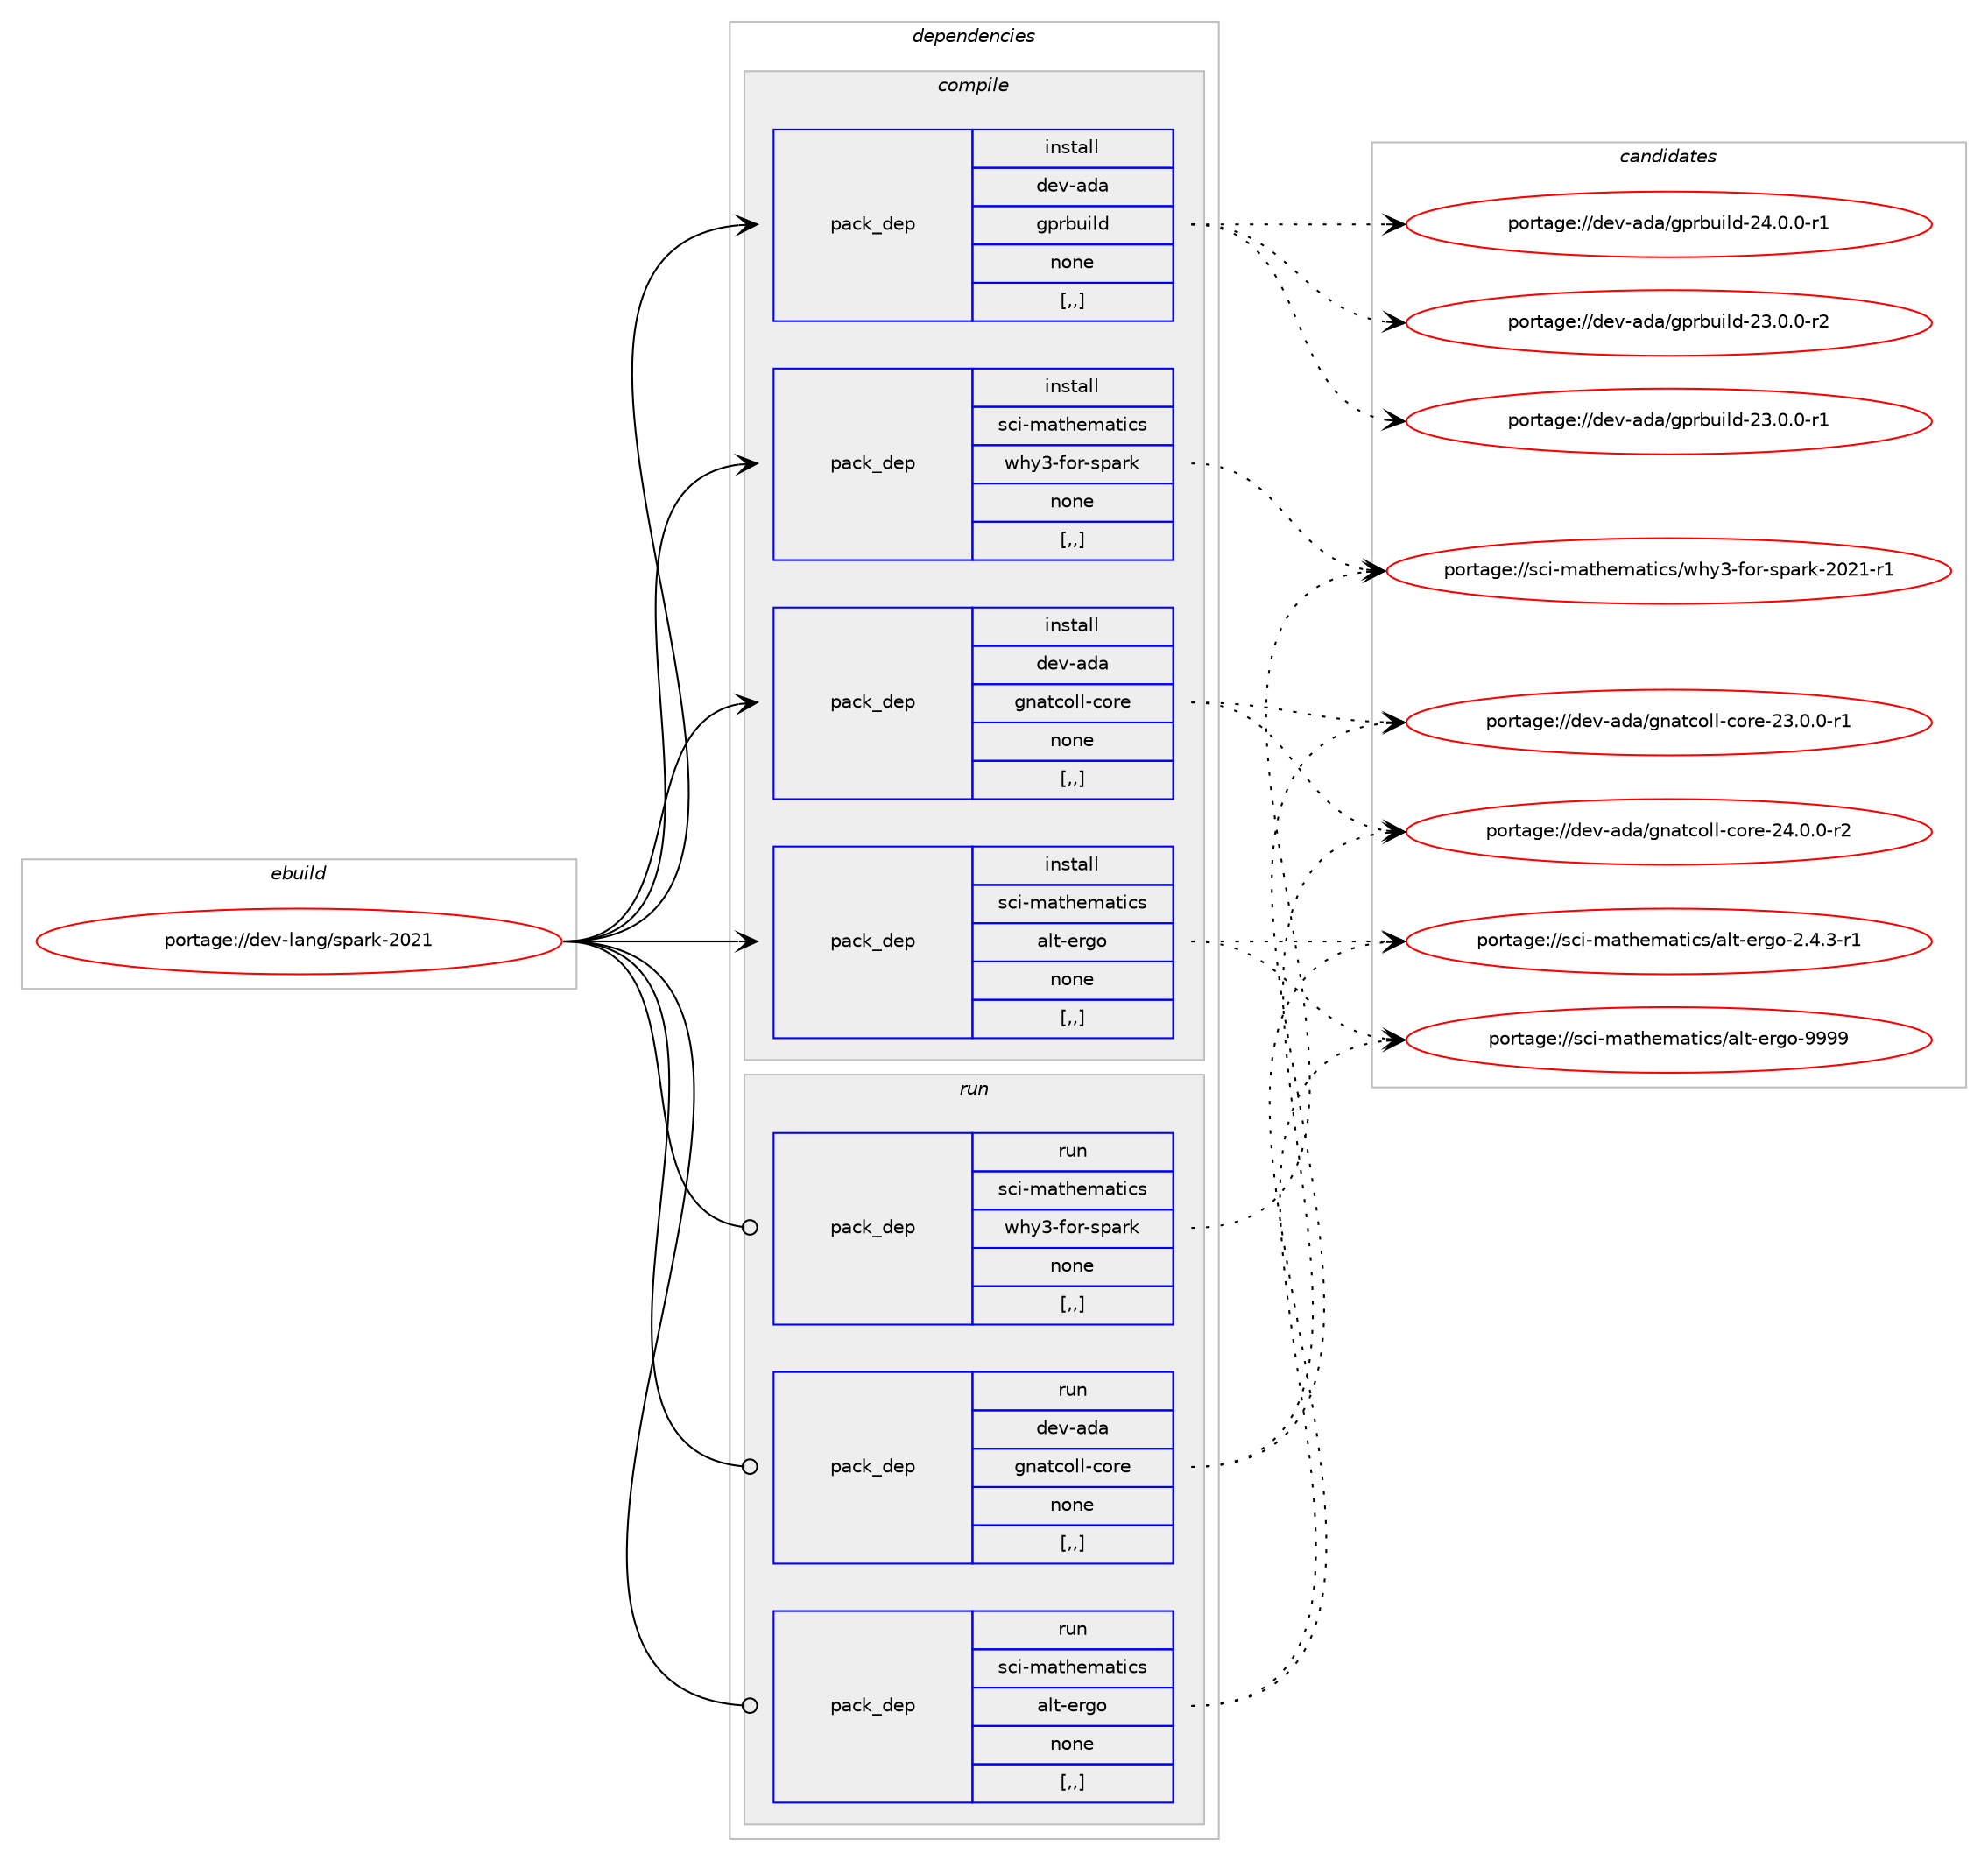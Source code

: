 digraph prolog {

# *************
# Graph options
# *************

newrank=true;
concentrate=true;
compound=true;
graph [rankdir=LR,fontname=Helvetica,fontsize=10,ranksep=1.5];#, ranksep=2.5, nodesep=0.2];
edge  [arrowhead=vee];
node  [fontname=Helvetica,fontsize=10];

# **********
# The ebuild
# **********

subgraph cluster_leftcol {
color=gray;
label=<<i>ebuild</i>>;
id [label="portage://dev-lang/spark-2021", color=red, width=4, href="../dev-lang/spark-2021.svg"];
}

# ****************
# The dependencies
# ****************

subgraph cluster_midcol {
color=gray;
label=<<i>dependencies</i>>;
subgraph cluster_compile {
fillcolor="#eeeeee";
style=filled;
label=<<i>compile</i>>;
subgraph pack78426 {
dependency105004 [label=<<TABLE BORDER="0" CELLBORDER="1" CELLSPACING="0" CELLPADDING="4" WIDTH="220"><TR><TD ROWSPAN="6" CELLPADDING="30">pack_dep</TD></TR><TR><TD WIDTH="110">install</TD></TR><TR><TD>dev-ada</TD></TR><TR><TD>gnatcoll-core</TD></TR><TR><TD>none</TD></TR><TR><TD>[,,]</TD></TR></TABLE>>, shape=none, color=blue];
}
id:e -> dependency105004:w [weight=20,style="solid",arrowhead="vee"];
subgraph pack78427 {
dependency105005 [label=<<TABLE BORDER="0" CELLBORDER="1" CELLSPACING="0" CELLPADDING="4" WIDTH="220"><TR><TD ROWSPAN="6" CELLPADDING="30">pack_dep</TD></TR><TR><TD WIDTH="110">install</TD></TR><TR><TD>dev-ada</TD></TR><TR><TD>gprbuild</TD></TR><TR><TD>none</TD></TR><TR><TD>[,,]</TD></TR></TABLE>>, shape=none, color=blue];
}
id:e -> dependency105005:w [weight=20,style="solid",arrowhead="vee"];
subgraph pack78428 {
dependency105006 [label=<<TABLE BORDER="0" CELLBORDER="1" CELLSPACING="0" CELLPADDING="4" WIDTH="220"><TR><TD ROWSPAN="6" CELLPADDING="30">pack_dep</TD></TR><TR><TD WIDTH="110">install</TD></TR><TR><TD>sci-mathematics</TD></TR><TR><TD>alt-ergo</TD></TR><TR><TD>none</TD></TR><TR><TD>[,,]</TD></TR></TABLE>>, shape=none, color=blue];
}
id:e -> dependency105006:w [weight=20,style="solid",arrowhead="vee"];
subgraph pack78429 {
dependency105007 [label=<<TABLE BORDER="0" CELLBORDER="1" CELLSPACING="0" CELLPADDING="4" WIDTH="220"><TR><TD ROWSPAN="6" CELLPADDING="30">pack_dep</TD></TR><TR><TD WIDTH="110">install</TD></TR><TR><TD>sci-mathematics</TD></TR><TR><TD>why3-for-spark</TD></TR><TR><TD>none</TD></TR><TR><TD>[,,]</TD></TR></TABLE>>, shape=none, color=blue];
}
id:e -> dependency105007:w [weight=20,style="solid",arrowhead="vee"];
}
subgraph cluster_compileandrun {
fillcolor="#eeeeee";
style=filled;
label=<<i>compile and run</i>>;
}
subgraph cluster_run {
fillcolor="#eeeeee";
style=filled;
label=<<i>run</i>>;
subgraph pack78430 {
dependency105008 [label=<<TABLE BORDER="0" CELLBORDER="1" CELLSPACING="0" CELLPADDING="4" WIDTH="220"><TR><TD ROWSPAN="6" CELLPADDING="30">pack_dep</TD></TR><TR><TD WIDTH="110">run</TD></TR><TR><TD>dev-ada</TD></TR><TR><TD>gnatcoll-core</TD></TR><TR><TD>none</TD></TR><TR><TD>[,,]</TD></TR></TABLE>>, shape=none, color=blue];
}
id:e -> dependency105008:w [weight=20,style="solid",arrowhead="odot"];
subgraph pack78431 {
dependency105009 [label=<<TABLE BORDER="0" CELLBORDER="1" CELLSPACING="0" CELLPADDING="4" WIDTH="220"><TR><TD ROWSPAN="6" CELLPADDING="30">pack_dep</TD></TR><TR><TD WIDTH="110">run</TD></TR><TR><TD>sci-mathematics</TD></TR><TR><TD>alt-ergo</TD></TR><TR><TD>none</TD></TR><TR><TD>[,,]</TD></TR></TABLE>>, shape=none, color=blue];
}
id:e -> dependency105009:w [weight=20,style="solid",arrowhead="odot"];
subgraph pack78432 {
dependency105010 [label=<<TABLE BORDER="0" CELLBORDER="1" CELLSPACING="0" CELLPADDING="4" WIDTH="220"><TR><TD ROWSPAN="6" CELLPADDING="30">pack_dep</TD></TR><TR><TD WIDTH="110">run</TD></TR><TR><TD>sci-mathematics</TD></TR><TR><TD>why3-for-spark</TD></TR><TR><TD>none</TD></TR><TR><TD>[,,]</TD></TR></TABLE>>, shape=none, color=blue];
}
id:e -> dependency105010:w [weight=20,style="solid",arrowhead="odot"];
}
}

# **************
# The candidates
# **************

subgraph cluster_choices {
rank=same;
color=gray;
label=<<i>candidates</i>>;

subgraph choice78426 {
color=black;
nodesep=1;
choice1001011184597100974710311097116991111081084599111114101455052464846484511450 [label="portage://dev-ada/gnatcoll-core-24.0.0-r2", color=red, width=4,href="../dev-ada/gnatcoll-core-24.0.0-r2.svg"];
choice1001011184597100974710311097116991111081084599111114101455051464846484511449 [label="portage://dev-ada/gnatcoll-core-23.0.0-r1", color=red, width=4,href="../dev-ada/gnatcoll-core-23.0.0-r1.svg"];
dependency105004:e -> choice1001011184597100974710311097116991111081084599111114101455052464846484511450:w [style=dotted,weight="100"];
dependency105004:e -> choice1001011184597100974710311097116991111081084599111114101455051464846484511449:w [style=dotted,weight="100"];
}
subgraph choice78427 {
color=black;
nodesep=1;
choice1001011184597100974710311211498117105108100455052464846484511449 [label="portage://dev-ada/gprbuild-24.0.0-r1", color=red, width=4,href="../dev-ada/gprbuild-24.0.0-r1.svg"];
choice1001011184597100974710311211498117105108100455051464846484511450 [label="portage://dev-ada/gprbuild-23.0.0-r2", color=red, width=4,href="../dev-ada/gprbuild-23.0.0-r2.svg"];
choice1001011184597100974710311211498117105108100455051464846484511449 [label="portage://dev-ada/gprbuild-23.0.0-r1", color=red, width=4,href="../dev-ada/gprbuild-23.0.0-r1.svg"];
dependency105005:e -> choice1001011184597100974710311211498117105108100455052464846484511449:w [style=dotted,weight="100"];
dependency105005:e -> choice1001011184597100974710311211498117105108100455051464846484511450:w [style=dotted,weight="100"];
dependency105005:e -> choice1001011184597100974710311211498117105108100455051464846484511449:w [style=dotted,weight="100"];
}
subgraph choice78428 {
color=black;
nodesep=1;
choice11599105451099711610410110997116105991154797108116451011141031114557575757 [label="portage://sci-mathematics/alt-ergo-9999", color=red, width=4,href="../sci-mathematics/alt-ergo-9999.svg"];
choice11599105451099711610410110997116105991154797108116451011141031114550465246514511449 [label="portage://sci-mathematics/alt-ergo-2.4.3-r1", color=red, width=4,href="../sci-mathematics/alt-ergo-2.4.3-r1.svg"];
dependency105006:e -> choice11599105451099711610410110997116105991154797108116451011141031114557575757:w [style=dotted,weight="100"];
dependency105006:e -> choice11599105451099711610410110997116105991154797108116451011141031114550465246514511449:w [style=dotted,weight="100"];
}
subgraph choice78429 {
color=black;
nodesep=1;
choice1159910545109971161041011099711610599115471191041215145102111114451151129711410745504850494511449 [label="portage://sci-mathematics/why3-for-spark-2021-r1", color=red, width=4,href="../sci-mathematics/why3-for-spark-2021-r1.svg"];
dependency105007:e -> choice1159910545109971161041011099711610599115471191041215145102111114451151129711410745504850494511449:w [style=dotted,weight="100"];
}
subgraph choice78430 {
color=black;
nodesep=1;
choice1001011184597100974710311097116991111081084599111114101455052464846484511450 [label="portage://dev-ada/gnatcoll-core-24.0.0-r2", color=red, width=4,href="../dev-ada/gnatcoll-core-24.0.0-r2.svg"];
choice1001011184597100974710311097116991111081084599111114101455051464846484511449 [label="portage://dev-ada/gnatcoll-core-23.0.0-r1", color=red, width=4,href="../dev-ada/gnatcoll-core-23.0.0-r1.svg"];
dependency105008:e -> choice1001011184597100974710311097116991111081084599111114101455052464846484511450:w [style=dotted,weight="100"];
dependency105008:e -> choice1001011184597100974710311097116991111081084599111114101455051464846484511449:w [style=dotted,weight="100"];
}
subgraph choice78431 {
color=black;
nodesep=1;
choice11599105451099711610410110997116105991154797108116451011141031114557575757 [label="portage://sci-mathematics/alt-ergo-9999", color=red, width=4,href="../sci-mathematics/alt-ergo-9999.svg"];
choice11599105451099711610410110997116105991154797108116451011141031114550465246514511449 [label="portage://sci-mathematics/alt-ergo-2.4.3-r1", color=red, width=4,href="../sci-mathematics/alt-ergo-2.4.3-r1.svg"];
dependency105009:e -> choice11599105451099711610410110997116105991154797108116451011141031114557575757:w [style=dotted,weight="100"];
dependency105009:e -> choice11599105451099711610410110997116105991154797108116451011141031114550465246514511449:w [style=dotted,weight="100"];
}
subgraph choice78432 {
color=black;
nodesep=1;
choice1159910545109971161041011099711610599115471191041215145102111114451151129711410745504850494511449 [label="portage://sci-mathematics/why3-for-spark-2021-r1", color=red, width=4,href="../sci-mathematics/why3-for-spark-2021-r1.svg"];
dependency105010:e -> choice1159910545109971161041011099711610599115471191041215145102111114451151129711410745504850494511449:w [style=dotted,weight="100"];
}
}

}
